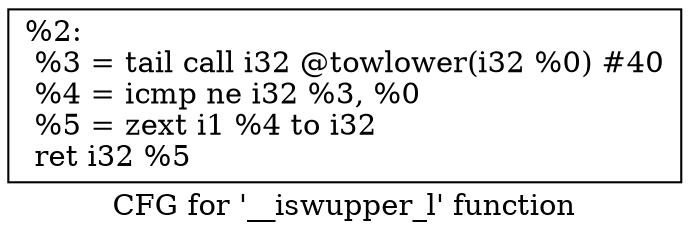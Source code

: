 digraph "CFG for '__iswupper_l' function" {
	label="CFG for '__iswupper_l' function";

	Node0x1ecf560 [shape=record,label="{%2:\l  %3 = tail call i32 @towlower(i32 %0) #40\l  %4 = icmp ne i32 %3, %0\l  %5 = zext i1 %4 to i32\l  ret i32 %5\l}"];
}
